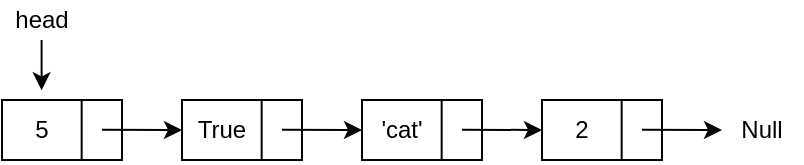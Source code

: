 <mxfile version="12.8.8" type="device"><diagram id="aLyDx980xSqiaMM5fW7K" name="Page-1"><mxGraphModel dx="1621" dy="682" grid="1" gridSize="10" guides="1" tooltips="1" connect="1" arrows="1" fold="1" page="1" pageScale="1" pageWidth="400" pageHeight="400" math="0" shadow="0"><root><mxCell id="0"/><mxCell id="1" parent="0"/><mxCell id="Qg1d1mAUe6nzrPQusTD9-1" value="" style="rounded=0;whiteSpace=wrap;html=1;" vertex="1" parent="1"><mxGeometry x="-200" y="110" width="60" height="30" as="geometry"/></mxCell><mxCell id="Qg1d1mAUe6nzrPQusTD9-2" value="" style="endArrow=none;html=1;" edge="1" parent="1"><mxGeometry width="50" height="50" relative="1" as="geometry"><mxPoint x="-160.17" y="140" as="sourcePoint"/><mxPoint x="-160.17" y="110" as="targetPoint"/></mxGeometry></mxCell><mxCell id="Qg1d1mAUe6nzrPQusTD9-3" value="5" style="text;html=1;strokeColor=none;fillColor=none;align=center;verticalAlign=middle;whiteSpace=wrap;rounded=0;" vertex="1" parent="1"><mxGeometry x="-200" y="110" width="40" height="30" as="geometry"/></mxCell><mxCell id="Qg1d1mAUe6nzrPQusTD9-7" value="" style="rounded=0;whiteSpace=wrap;html=1;" vertex="1" parent="1"><mxGeometry x="-110" y="110" width="60" height="30" as="geometry"/></mxCell><mxCell id="Qg1d1mAUe6nzrPQusTD9-8" value="" style="endArrow=none;html=1;" edge="1" parent="1"><mxGeometry width="50" height="50" relative="1" as="geometry"><mxPoint x="-70.17" y="140" as="sourcePoint"/><mxPoint x="-70.17" y="110" as="targetPoint"/></mxGeometry></mxCell><mxCell id="Qg1d1mAUe6nzrPQusTD9-9" value="True" style="text;html=1;strokeColor=none;fillColor=none;align=center;verticalAlign=middle;whiteSpace=wrap;rounded=0;" vertex="1" parent="1"><mxGeometry x="-110" y="110" width="40" height="30" as="geometry"/></mxCell><mxCell id="Qg1d1mAUe6nzrPQusTD9-10" value="" style="rounded=0;whiteSpace=wrap;html=1;" vertex="1" parent="1"><mxGeometry x="-20" y="110" width="60" height="30" as="geometry"/></mxCell><mxCell id="Qg1d1mAUe6nzrPQusTD9-11" value="" style="endArrow=none;html=1;" edge="1" parent="1"><mxGeometry width="50" height="50" relative="1" as="geometry"><mxPoint x="19.83" y="140" as="sourcePoint"/><mxPoint x="19.83" y="110" as="targetPoint"/></mxGeometry></mxCell><mxCell id="Qg1d1mAUe6nzrPQusTD9-12" value="'cat'" style="text;html=1;strokeColor=none;fillColor=none;align=center;verticalAlign=middle;whiteSpace=wrap;rounded=0;" vertex="1" parent="1"><mxGeometry x="-20" y="110" width="40" height="30" as="geometry"/></mxCell><mxCell id="Qg1d1mAUe6nzrPQusTD9-13" value="" style="rounded=0;whiteSpace=wrap;html=1;" vertex="1" parent="1"><mxGeometry x="70" y="110" width="60" height="30" as="geometry"/></mxCell><mxCell id="Qg1d1mAUe6nzrPQusTD9-14" value="" style="endArrow=none;html=1;" edge="1" parent="1"><mxGeometry width="50" height="50" relative="1" as="geometry"><mxPoint x="109.83" y="140" as="sourcePoint"/><mxPoint x="109.83" y="110" as="targetPoint"/></mxGeometry></mxCell><mxCell id="Qg1d1mAUe6nzrPQusTD9-15" value="2" style="text;html=1;strokeColor=none;fillColor=none;align=center;verticalAlign=middle;whiteSpace=wrap;rounded=0;" vertex="1" parent="1"><mxGeometry x="70" y="110" width="40" height="30" as="geometry"/></mxCell><mxCell id="m4T1WofO1JBI15zQrIC5-6" value="" style="endArrow=classic;html=1;" parent="1" edge="1"><mxGeometry width="50" height="50" relative="1" as="geometry"><mxPoint x="-150" y="124.83" as="sourcePoint"/><mxPoint x="-110" y="125" as="targetPoint"/></mxGeometry></mxCell><mxCell id="Qg1d1mAUe6nzrPQusTD9-16" value="" style="endArrow=classic;html=1;" edge="1" parent="1"><mxGeometry width="50" height="50" relative="1" as="geometry"><mxPoint x="-60" y="124.83" as="sourcePoint"/><mxPoint x="-20" y="125" as="targetPoint"/></mxGeometry></mxCell><mxCell id="Qg1d1mAUe6nzrPQusTD9-17" value="" style="endArrow=classic;html=1;" edge="1" parent="1"><mxGeometry width="50" height="50" relative="1" as="geometry"><mxPoint x="30" y="124.83" as="sourcePoint"/><mxPoint x="70" y="125" as="targetPoint"/></mxGeometry></mxCell><mxCell id="Qg1d1mAUe6nzrPQusTD9-18" value="" style="endArrow=classic;html=1;" edge="1" parent="1"><mxGeometry width="50" height="50" relative="1" as="geometry"><mxPoint x="120" y="124.83" as="sourcePoint"/><mxPoint x="160" y="125" as="targetPoint"/></mxGeometry></mxCell><mxCell id="Qg1d1mAUe6nzrPQusTD9-19" value="Null" style="text;html=1;strokeColor=none;fillColor=none;align=center;verticalAlign=middle;whiteSpace=wrap;rounded=0;" vertex="1" parent="1"><mxGeometry x="160" y="110" width="40" height="30" as="geometry"/></mxCell><mxCell id="Qg1d1mAUe6nzrPQusTD9-22" value="head" style="text;html=1;strokeColor=none;fillColor=none;align=center;verticalAlign=middle;whiteSpace=wrap;rounded=0;" vertex="1" parent="1"><mxGeometry x="-200" y="60" width="40" height="20" as="geometry"/></mxCell><mxCell id="Qg1d1mAUe6nzrPQusTD9-23" value="" style="endArrow=classic;html=1;" edge="1" parent="1"><mxGeometry width="50" height="50" relative="1" as="geometry"><mxPoint x="-180.2" y="80.0" as="sourcePoint"/><mxPoint x="-180.2" y="105.17" as="targetPoint"/></mxGeometry></mxCell></root></mxGraphModel></diagram></mxfile>